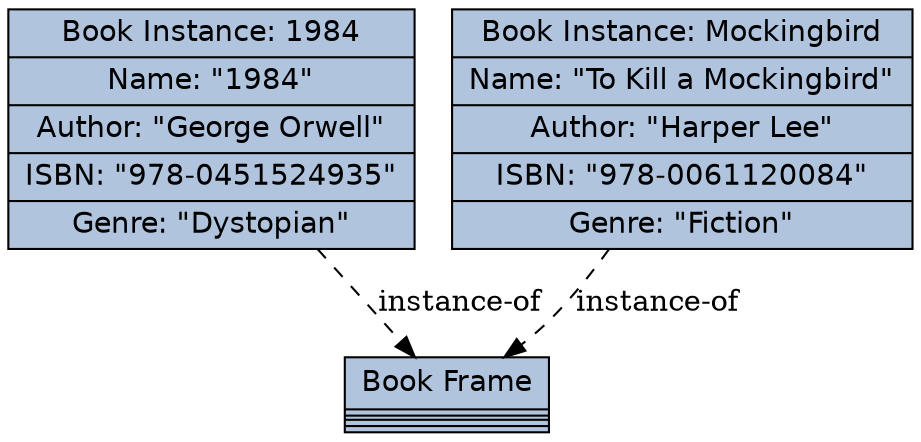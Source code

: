 digraph BookFrames {
  node [
    shape=record
    fontname="Helvetica"
    style=filled
    fillcolor=lightsteelblue
  ];

  // Generic Book frame
  BookFrame [
    label = "{
      Book Frame|
      Name: <Name> |
      Author: <Author> |
      ISBN: <ISBN> |
      Genre: <Genre>
    }"
  ];

  // Instance: 1984
  Book1 [
    label = "{
      Book Instance: 1984|
      Name: \"1984\" |
      Author: \"George Orwell\" |
      ISBN: \"978-0451524935\" |
      Genre: \"Dystopian\"
    }"
  ];

  // Instance: To Kill a Mockingbird
  Book2 [
    label = "{
      Book Instance: Mockingbird|
      Name: \"To Kill a Mockingbird\" |
      Author: \"Harper Lee\" |
      ISBN: \"978-0061120084\" |
      Genre: \"Fiction\"
    }"
  ];

  // Link instances to the generic frame
  Book1 -> BookFrame [style=dashed, label="instance-of"];
  Book2 -> BookFrame [style=dashed, label="instance-of"];
}
